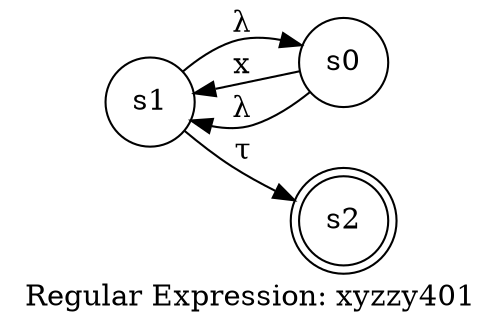 digraph finite_state_machine {
	label="Regular Expression: xyzzy401";
	rankdir=LR;
	size="8,5"
	node [shape = doublecircle]; s2;
	node [shape = circle];
	s0 -> s1 [ label = "x" ];
	s0 -> s1 [ label = "λ" ];
	s1 -> s0 [ label = "λ" ];
	s1 -> s2 [ label = "τ" ];
}
